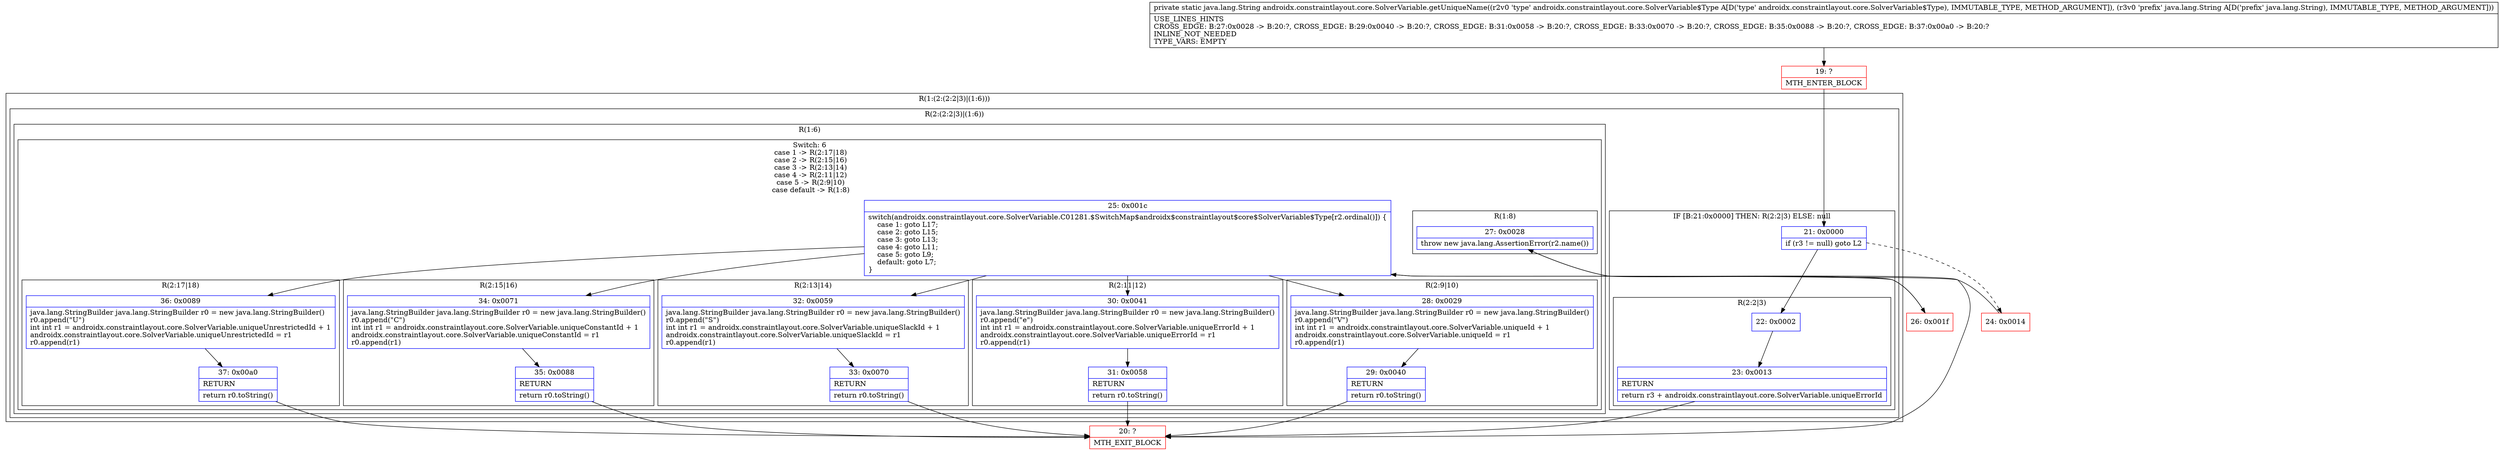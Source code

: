 digraph "CFG forandroidx.constraintlayout.core.SolverVariable.getUniqueName(Landroidx\/constraintlayout\/core\/SolverVariable$Type;Ljava\/lang\/String;)Ljava\/lang\/String;" {
subgraph cluster_Region_1073175428 {
label = "R(1:(2:(2:2|3)|(1:6)))";
node [shape=record,color=blue];
subgraph cluster_Region_666773614 {
label = "R(2:(2:2|3)|(1:6))";
node [shape=record,color=blue];
subgraph cluster_IfRegion_414631198 {
label = "IF [B:21:0x0000] THEN: R(2:2|3) ELSE: null";
node [shape=record,color=blue];
Node_21 [shape=record,label="{21\:\ 0x0000|if (r3 != null) goto L2\l}"];
subgraph cluster_Region_1471834750 {
label = "R(2:2|3)";
node [shape=record,color=blue];
Node_22 [shape=record,label="{22\:\ 0x0002}"];
Node_23 [shape=record,label="{23\:\ 0x0013|RETURN\l|return r3 + androidx.constraintlayout.core.SolverVariable.uniqueErrorId\l}"];
}
}
subgraph cluster_Region_1385443446 {
label = "R(1:6)";
node [shape=record,color=blue];
subgraph cluster_SwitchRegion_71278354 {
label = "Switch: 6
 case 1 -> R(2:17|18)
 case 2 -> R(2:15|16)
 case 3 -> R(2:13|14)
 case 4 -> R(2:11|12)
 case 5 -> R(2:9|10)
 case default -> R(1:8)";
node [shape=record,color=blue];
Node_25 [shape=record,label="{25\:\ 0x001c|switch(androidx.constraintlayout.core.SolverVariable.C01281.$SwitchMap$androidx$constraintlayout$core$SolverVariable$Type[r2.ordinal()]) \{\l    case 1: goto L17;\l    case 2: goto L15;\l    case 3: goto L13;\l    case 4: goto L11;\l    case 5: goto L9;\l    default: goto L7;\l\}\l}"];
subgraph cluster_Region_872530124 {
label = "R(2:17|18)";
node [shape=record,color=blue];
Node_36 [shape=record,label="{36\:\ 0x0089|java.lang.StringBuilder java.lang.StringBuilder r0 = new java.lang.StringBuilder()\lr0.append(\"U\")\lint int r1 = androidx.constraintlayout.core.SolverVariable.uniqueUnrestrictedId + 1\landroidx.constraintlayout.core.SolverVariable.uniqueUnrestrictedId = r1\lr0.append(r1)\l}"];
Node_37 [shape=record,label="{37\:\ 0x00a0|RETURN\l|return r0.toString()\l}"];
}
subgraph cluster_Region_1553524148 {
label = "R(2:15|16)";
node [shape=record,color=blue];
Node_34 [shape=record,label="{34\:\ 0x0071|java.lang.StringBuilder java.lang.StringBuilder r0 = new java.lang.StringBuilder()\lr0.append(\"C\")\lint int r1 = androidx.constraintlayout.core.SolverVariable.uniqueConstantId + 1\landroidx.constraintlayout.core.SolverVariable.uniqueConstantId = r1\lr0.append(r1)\l}"];
Node_35 [shape=record,label="{35\:\ 0x0088|RETURN\l|return r0.toString()\l}"];
}
subgraph cluster_Region_1869168119 {
label = "R(2:13|14)";
node [shape=record,color=blue];
Node_32 [shape=record,label="{32\:\ 0x0059|java.lang.StringBuilder java.lang.StringBuilder r0 = new java.lang.StringBuilder()\lr0.append(\"S\")\lint int r1 = androidx.constraintlayout.core.SolverVariable.uniqueSlackId + 1\landroidx.constraintlayout.core.SolverVariable.uniqueSlackId = r1\lr0.append(r1)\l}"];
Node_33 [shape=record,label="{33\:\ 0x0070|RETURN\l|return r0.toString()\l}"];
}
subgraph cluster_Region_910762482 {
label = "R(2:11|12)";
node [shape=record,color=blue];
Node_30 [shape=record,label="{30\:\ 0x0041|java.lang.StringBuilder java.lang.StringBuilder r0 = new java.lang.StringBuilder()\lr0.append(\"e\")\lint int r1 = androidx.constraintlayout.core.SolverVariable.uniqueErrorId + 1\landroidx.constraintlayout.core.SolverVariable.uniqueErrorId = r1\lr0.append(r1)\l}"];
Node_31 [shape=record,label="{31\:\ 0x0058|RETURN\l|return r0.toString()\l}"];
}
subgraph cluster_Region_208961623 {
label = "R(2:9|10)";
node [shape=record,color=blue];
Node_28 [shape=record,label="{28\:\ 0x0029|java.lang.StringBuilder java.lang.StringBuilder r0 = new java.lang.StringBuilder()\lr0.append(\"V\")\lint int r1 = androidx.constraintlayout.core.SolverVariable.uniqueId + 1\landroidx.constraintlayout.core.SolverVariable.uniqueId = r1\lr0.append(r1)\l}"];
Node_29 [shape=record,label="{29\:\ 0x0040|RETURN\l|return r0.toString()\l}"];
}
subgraph cluster_Region_705639614 {
label = "R(1:8)";
node [shape=record,color=blue];
Node_27 [shape=record,label="{27\:\ 0x0028|throw new java.lang.AssertionError(r2.name())\l}"];
}
}
}
}
}
Node_19 [shape=record,color=red,label="{19\:\ ?|MTH_ENTER_BLOCK\l}"];
Node_20 [shape=record,color=red,label="{20\:\ ?|MTH_EXIT_BLOCK\l}"];
Node_24 [shape=record,color=red,label="{24\:\ 0x0014}"];
Node_26 [shape=record,color=red,label="{26\:\ 0x001f}"];
MethodNode[shape=record,label="{private static java.lang.String androidx.constraintlayout.core.SolverVariable.getUniqueName((r2v0 'type' androidx.constraintlayout.core.SolverVariable$Type A[D('type' androidx.constraintlayout.core.SolverVariable$Type), IMMUTABLE_TYPE, METHOD_ARGUMENT]), (r3v0 'prefix' java.lang.String A[D('prefix' java.lang.String), IMMUTABLE_TYPE, METHOD_ARGUMENT]))  | USE_LINES_HINTS\lCROSS_EDGE: B:27:0x0028 \-\> B:20:?, CROSS_EDGE: B:29:0x0040 \-\> B:20:?, CROSS_EDGE: B:31:0x0058 \-\> B:20:?, CROSS_EDGE: B:33:0x0070 \-\> B:20:?, CROSS_EDGE: B:35:0x0088 \-\> B:20:?, CROSS_EDGE: B:37:0x00a0 \-\> B:20:?\lINLINE_NOT_NEEDED\lTYPE_VARS: EMPTY\l}"];
MethodNode -> Node_19;Node_21 -> Node_22;
Node_21 -> Node_24[style=dashed];
Node_22 -> Node_23;
Node_23 -> Node_20;
Node_25 -> Node_26;
Node_25 -> Node_28;
Node_25 -> Node_30;
Node_25 -> Node_32;
Node_25 -> Node_34;
Node_25 -> Node_36;
Node_36 -> Node_37;
Node_37 -> Node_20;
Node_34 -> Node_35;
Node_35 -> Node_20;
Node_32 -> Node_33;
Node_33 -> Node_20;
Node_30 -> Node_31;
Node_31 -> Node_20;
Node_28 -> Node_29;
Node_29 -> Node_20;
Node_27 -> Node_20;
Node_19 -> Node_21;
Node_24 -> Node_25;
Node_26 -> Node_27;
}

